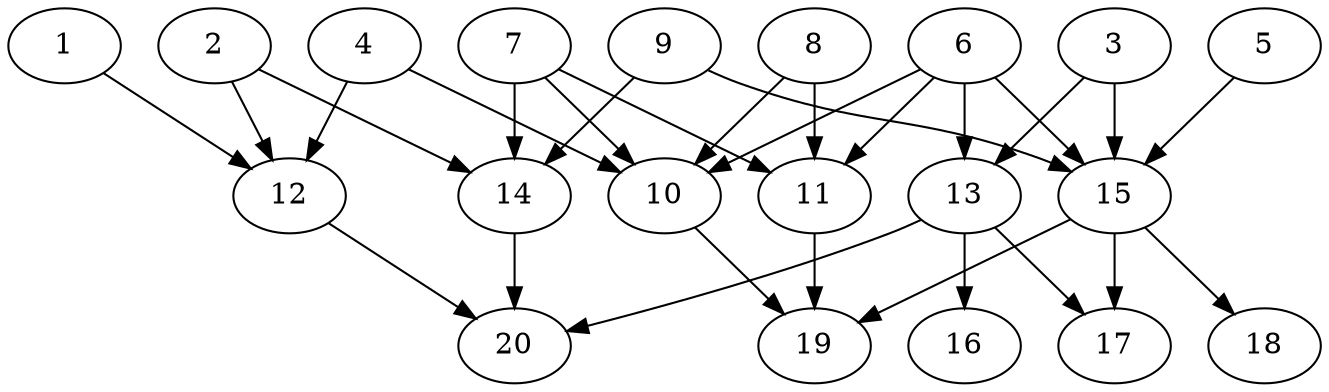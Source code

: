 // DAG automatically generated by daggen at Sat Jul 27 15:39:05 2019
// ./daggen --dot -n 20 --ccr 0.4 --fat 0.8 --regular 0.5 --density 0.4 --mindata 5242880 --maxdata 52428800 
digraph G {
  1 [size="33820160", alpha="0.01", expect_size="13528064"] 
  1 -> 12 [size ="13528064"]
  2 [size="81681920", alpha="0.17", expect_size="32672768"] 
  2 -> 12 [size ="32672768"]
  2 -> 14 [size ="32672768"]
  3 [size="63603200", alpha="0.17", expect_size="25441280"] 
  3 -> 13 [size ="25441280"]
  3 -> 15 [size ="25441280"]
  4 [size="54087680", alpha="0.17", expect_size="21635072"] 
  4 -> 10 [size ="21635072"]
  4 -> 12 [size ="21635072"]
  5 [size="62356480", alpha="0.11", expect_size="24942592"] 
  5 -> 15 [size ="24942592"]
  6 [size="64343040", alpha="0.18", expect_size="25737216"] 
  6 -> 10 [size ="25737216"]
  6 -> 11 [size ="25737216"]
  6 -> 13 [size ="25737216"]
  6 -> 15 [size ="25737216"]
  7 [size="121420800", alpha="0.15", expect_size="48568320"] 
  7 -> 10 [size ="48568320"]
  7 -> 11 [size ="48568320"]
  7 -> 14 [size ="48568320"]
  8 [size="130562560", alpha="0.20", expect_size="52225024"] 
  8 -> 10 [size ="52225024"]
  8 -> 11 [size ="52225024"]
  9 [size="119703040", alpha="0.17", expect_size="47881216"] 
  9 -> 14 [size ="47881216"]
  9 -> 15 [size ="47881216"]
  10 [size="59962880", alpha="0.20", expect_size="23985152"] 
  10 -> 19 [size ="23985152"]
  11 [size="119336960", alpha="0.05", expect_size="47734784"] 
  11 -> 19 [size ="47734784"]
  12 [size="124254720", alpha="0.17", expect_size="49701888"] 
  12 -> 20 [size ="49701888"]
  13 [size="107368960", alpha="0.19", expect_size="42947584"] 
  13 -> 16 [size ="42947584"]
  13 -> 17 [size ="42947584"]
  13 -> 20 [size ="42947584"]
  14 [size="90936320", alpha="0.11", expect_size="36374528"] 
  14 -> 20 [size ="36374528"]
  15 [size="70584320", alpha="0.09", expect_size="28233728"] 
  15 -> 17 [size ="28233728"]
  15 -> 18 [size ="28233728"]
  15 -> 19 [size ="28233728"]
  16 [size="17090560", alpha="0.13", expect_size="6836224"] 
  17 [size="125795840", alpha="0.02", expect_size="50318336"] 
  18 [size="99064320", alpha="0.12", expect_size="39625728"] 
  19 [size="96473600", alpha="0.10", expect_size="38589440"] 
  20 [size="81492480", alpha="0.16", expect_size="32596992"] 
}
